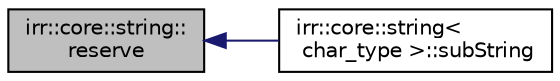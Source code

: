 digraph "irr::core::string::reserve"
{
  edge [fontname="Helvetica",fontsize="10",labelfontname="Helvetica",labelfontsize="10"];
  node [fontname="Helvetica",fontsize="10",shape=record];
  rankdir="LR";
  Node1 [label="irr::core::string::\lreserve",height=0.2,width=0.4,color="black", fillcolor="grey75", style="filled", fontcolor="black"];
  Node1 -> Node2 [dir="back",color="midnightblue",fontsize="10",style="solid",fontname="Helvetica"];
  Node2 [label="irr::core::string\<\l char_type \>::subString",height=0.2,width=0.4,color="black", fillcolor="white", style="filled",URL="$classirr_1_1core_1_1string.html#ac510d6a95d7f2a081741e24e505240ad"];
}
